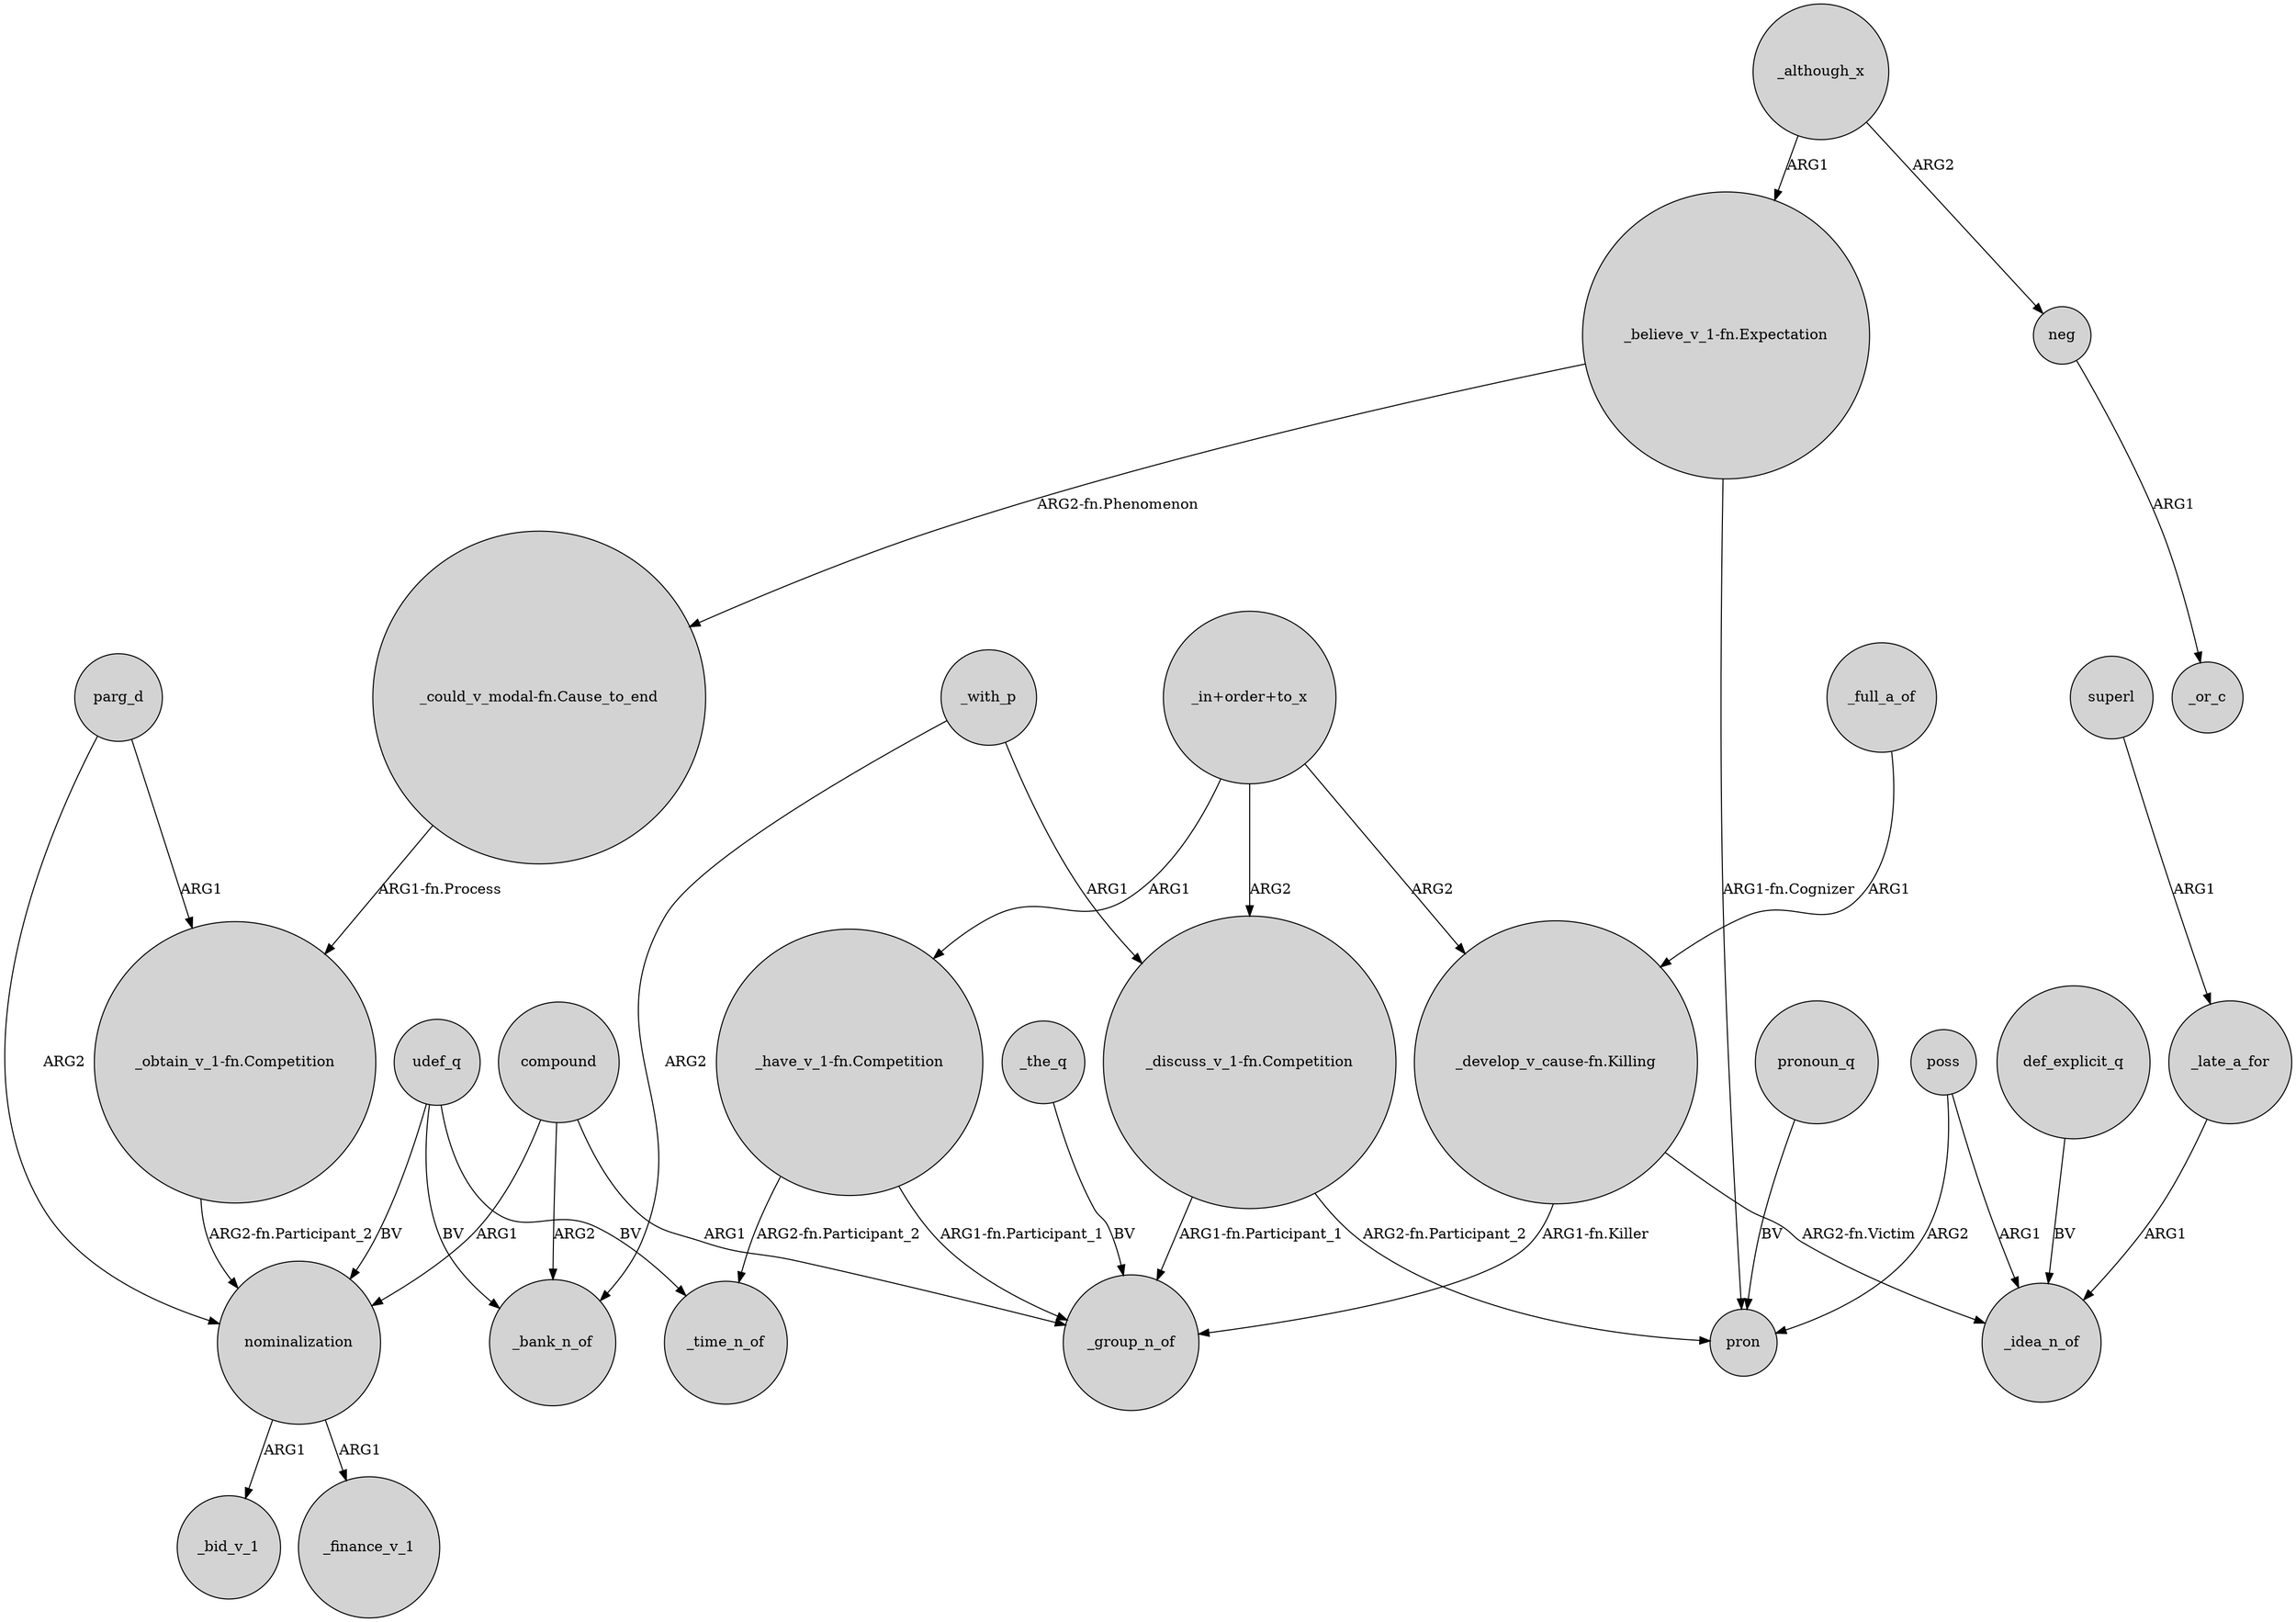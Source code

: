 digraph {
	node [shape=circle style=filled]
	nominalization -> _bid_v_1 [label=ARG1]
	"_have_v_1-fn.Competition" -> _group_n_of [label="ARG1-fn.Participant_1"]
	"_discuss_v_1-fn.Competition" -> pron [label="ARG2-fn.Participant_2"]
	udef_q -> _time_n_of [label=BV]
	nominalization -> _finance_v_1 [label=ARG1]
	neg -> _or_c [label=ARG1]
	def_explicit_q -> _idea_n_of [label=BV]
	udef_q -> nominalization [label=BV]
	superl -> _late_a_for [label=ARG1]
	"_could_v_modal-fn.Cause_to_end" -> "_obtain_v_1-fn.Competition" [label="ARG1-fn.Process"]
	udef_q -> _bank_n_of [label=BV]
	poss -> _idea_n_of [label=ARG1]
	"_have_v_1-fn.Competition" -> _time_n_of [label="ARG2-fn.Participant_2"]
	_full_a_of -> "_develop_v_cause-fn.Killing" [label=ARG1]
	compound -> _group_n_of [label=ARG1]
	"_in+order+to_x" -> "_have_v_1-fn.Competition" [label=ARG1]
	pronoun_q -> pron [label=BV]
	"_in+order+to_x" -> "_discuss_v_1-fn.Competition" [label=ARG2]
	"_in+order+to_x" -> "_develop_v_cause-fn.Killing" [label=ARG2]
	compound -> nominalization [label=ARG1]
	poss -> pron [label=ARG2]
	_the_q -> _group_n_of [label=BV]
	_late_a_for -> _idea_n_of [label=ARG1]
	_with_p -> "_discuss_v_1-fn.Competition" [label=ARG1]
	_although_x -> neg [label=ARG2]
	"_discuss_v_1-fn.Competition" -> _group_n_of [label="ARG1-fn.Participant_1"]
	_although_x -> "_believe_v_1-fn.Expectation" [label=ARG1]
	"_believe_v_1-fn.Expectation" -> "_could_v_modal-fn.Cause_to_end" [label="ARG2-fn.Phenomenon"]
	"_believe_v_1-fn.Expectation" -> pron [label="ARG1-fn.Cognizer"]
	"_develop_v_cause-fn.Killing" -> _group_n_of [label="ARG1-fn.Killer"]
	parg_d -> "_obtain_v_1-fn.Competition" [label=ARG1]
	"_obtain_v_1-fn.Competition" -> nominalization [label="ARG2-fn.Participant_2"]
	_with_p -> _bank_n_of [label=ARG2]
	compound -> _bank_n_of [label=ARG2]
	"_develop_v_cause-fn.Killing" -> _idea_n_of [label="ARG2-fn.Victim"]
	parg_d -> nominalization [label=ARG2]
}
